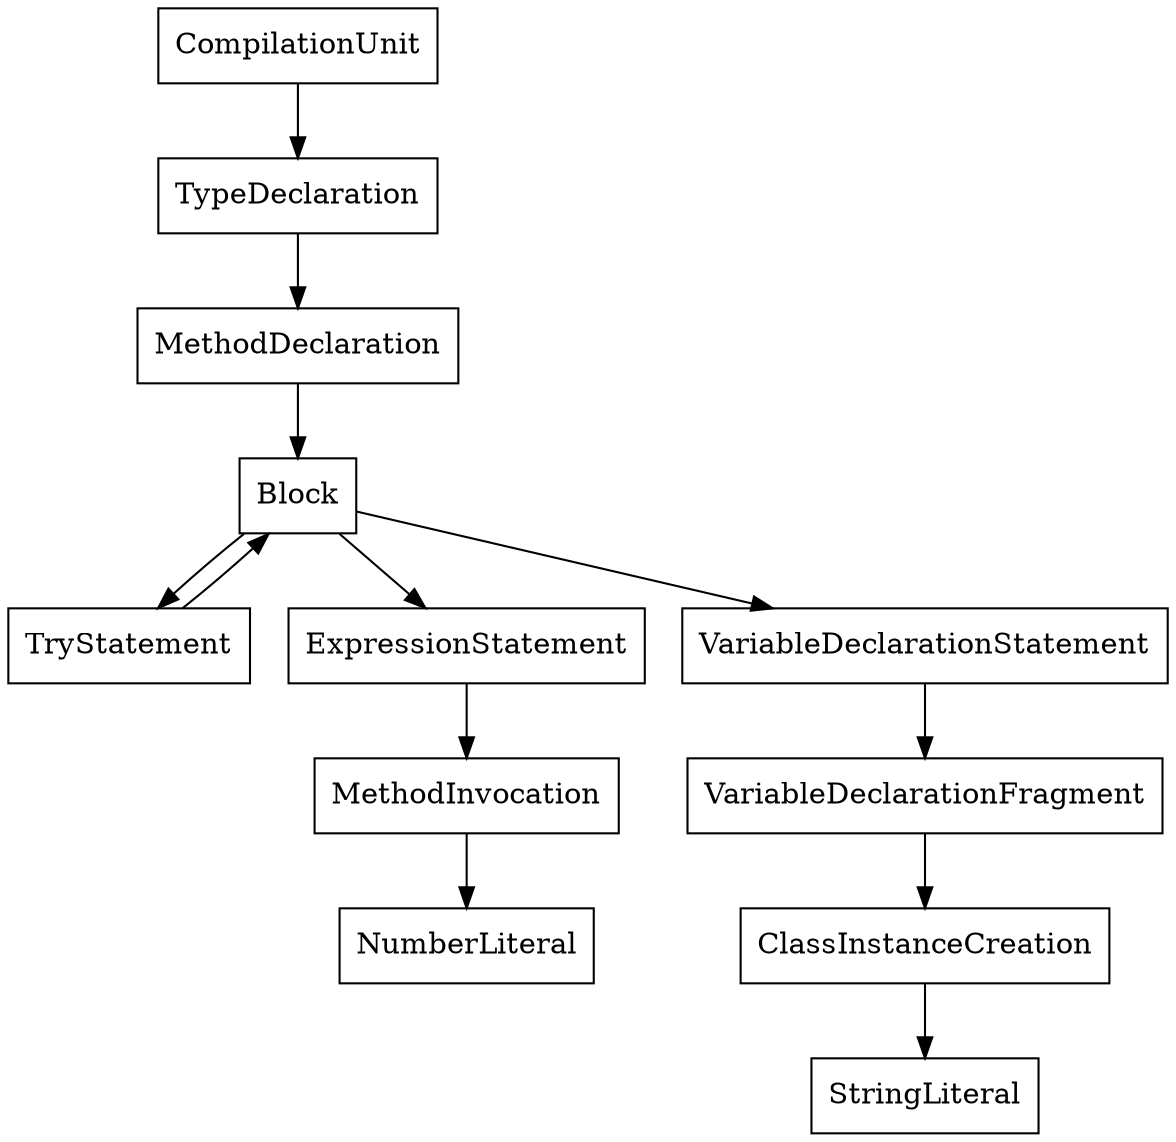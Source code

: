 Digraph {
//eps output: dot -Teps hogehoge.dot -o hogehoge.eps
//png output: dot -Tpng hogehoge.dot -o hogehoge.png

graph [
// graph setting
// rankdir = LR, // landscape on
dpi = 150,
charset = "UTF-8",
fontcolor = white,
layout = dot
];

node [
shape = box,
//fontsize = 18
];

// node define
1 [label="ExpressionStatement"]
5 [label="TryStatement"]
21 [label="Block"]
30 [label="MethodDeclaration"]
32 [label="TypeDeclaration"]
35 [label="MethodInvocation"]
38 [label="NumberLiteral"]
40 [label="StringLiteral"]
41 [label="VariableDeclarationFragment"]
50 [label="VariableDeclarationStatement"]
56 [label="ClassInstanceCreation"]
57 [label="CompilationUnit"]



// edge define
50 -> 41
5 -> 21
21 -> 5
32 -> 30
57 -> 32
21 -> 1
41 -> 56
30 -> 21
1 -> 35
21 -> 50
56 -> 40
35 -> 38


}